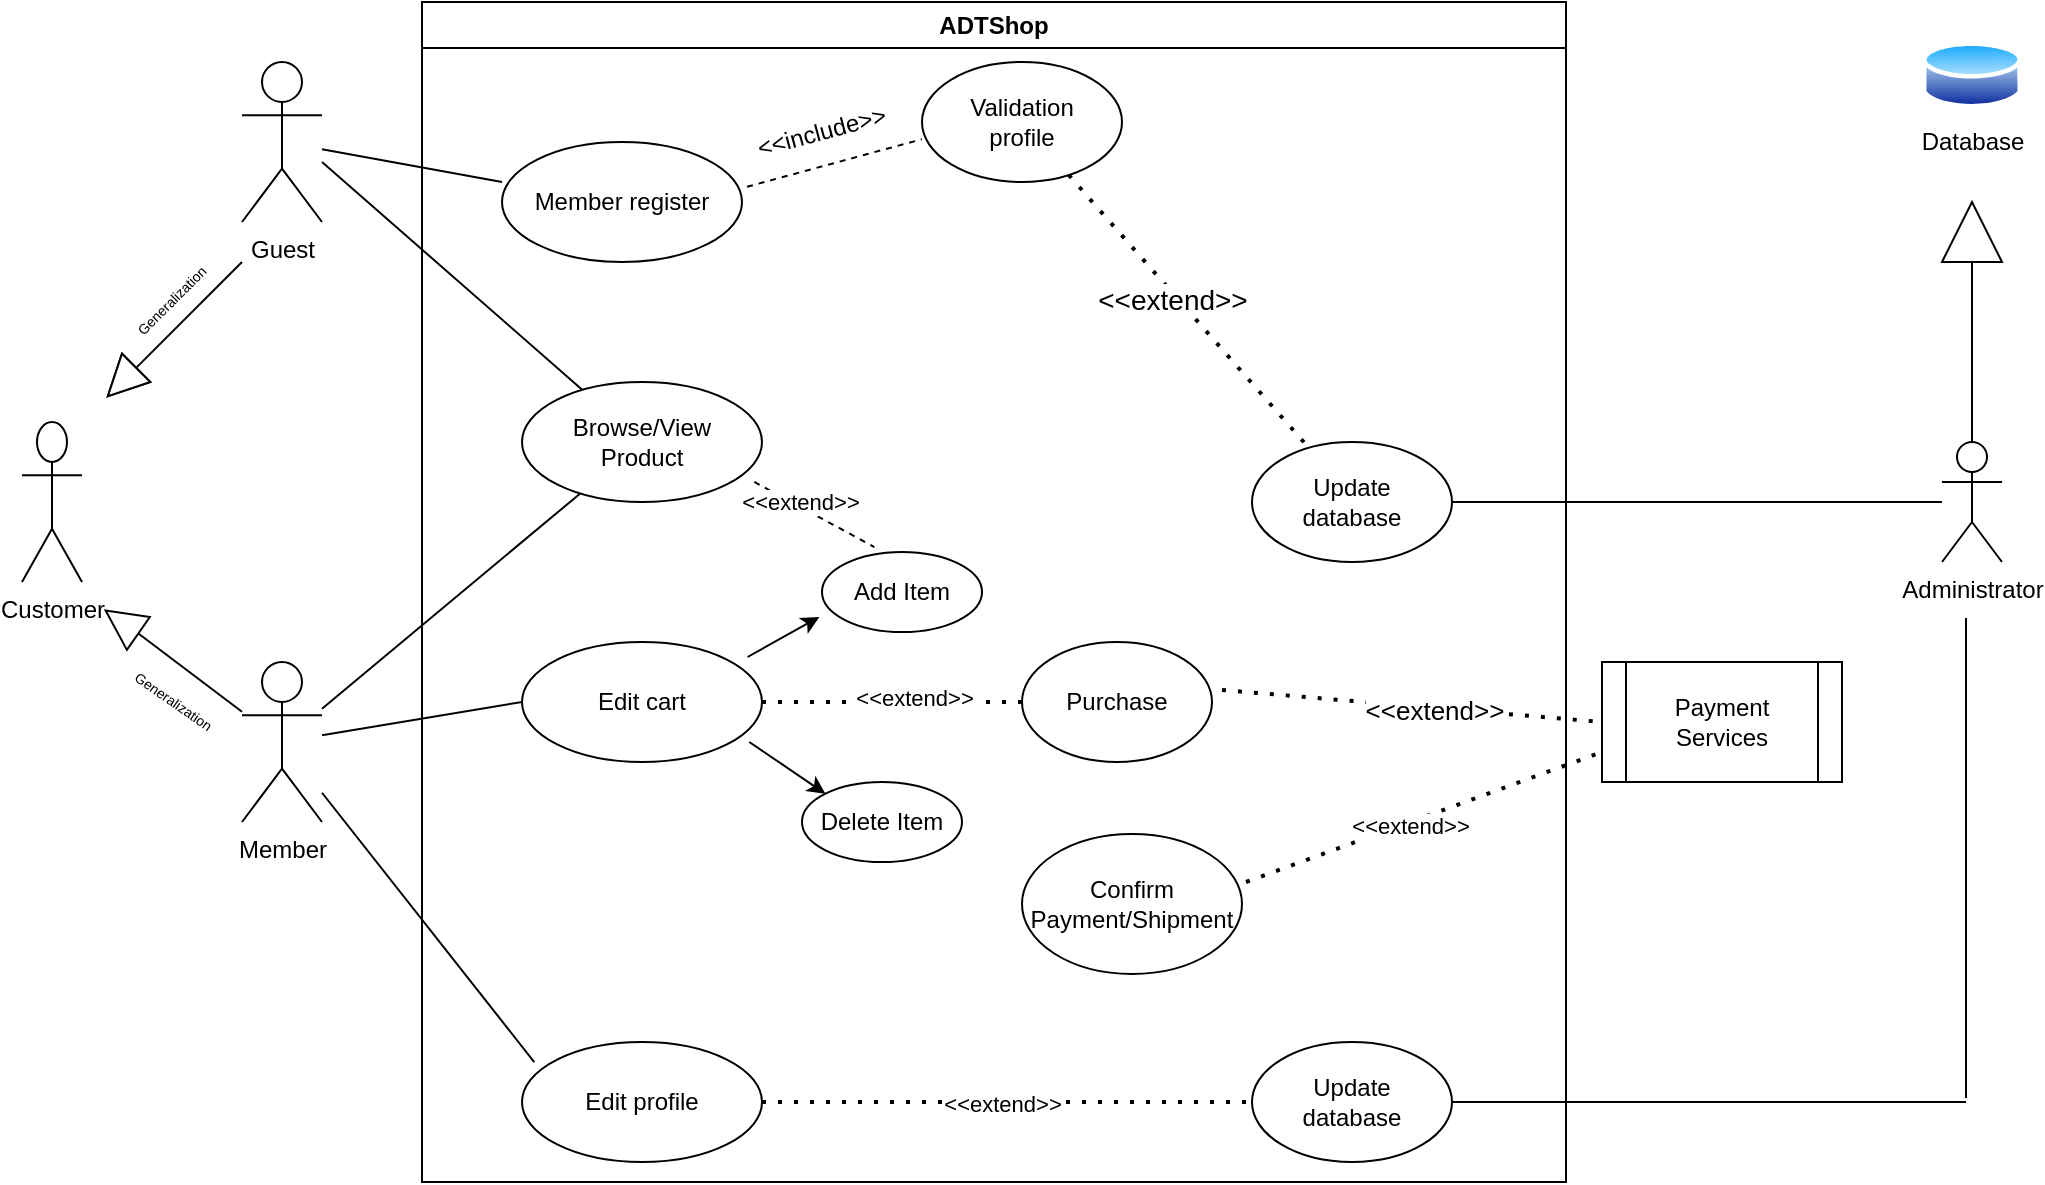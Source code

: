 <mxfile version="22.0.8" type="device">
  <diagram name="Page-1" id="N2N50s-fgw4lFtiQcmdh">
    <mxGraphModel dx="2614" dy="916" grid="1" gridSize="12" guides="1" tooltips="1" connect="1" arrows="1" fold="1" page="1" pageScale="1" pageWidth="850" pageHeight="1100" math="0" shadow="0">
      <root>
        <mxCell id="0" />
        <mxCell id="1" parent="0" />
        <mxCell id="M2O_3QjMa4VLskCS5rX2-1" value="Customer" style="shape=umlActor;verticalLabelPosition=bottom;verticalAlign=top;html=1;outlineConnect=0;" vertex="1" parent="1">
          <mxGeometry x="-60" y="250" width="30" height="80" as="geometry" />
        </mxCell>
        <mxCell id="M2O_3QjMa4VLskCS5rX2-8" value="Guest" style="shape=umlActor;verticalLabelPosition=bottom;verticalAlign=top;html=1;outlineConnect=0;" vertex="1" parent="1">
          <mxGeometry x="50" y="70" width="40" height="80" as="geometry" />
        </mxCell>
        <mxCell id="M2O_3QjMa4VLskCS5rX2-9" value="Member" style="shape=umlActor;verticalLabelPosition=bottom;verticalAlign=top;html=1;outlineConnect=0;" vertex="1" parent="1">
          <mxGeometry x="50" y="370" width="40" height="80" as="geometry" />
        </mxCell>
        <mxCell id="M2O_3QjMa4VLskCS5rX2-13" value="" style="endArrow=none;html=1;rounded=0;" edge="1" parent="1" source="M2O_3QjMa4VLskCS5rX2-14">
          <mxGeometry width="50" height="50" relative="1" as="geometry">
            <mxPoint y="220" as="sourcePoint" />
            <mxPoint x="50" y="170" as="targetPoint" />
          </mxGeometry>
        </mxCell>
        <mxCell id="M2O_3QjMa4VLskCS5rX2-14" value="" style="triangle;whiteSpace=wrap;html=1;rotation=-225;" vertex="1" parent="1">
          <mxGeometry x="-20" y="220" width="20" height="20" as="geometry" />
        </mxCell>
        <mxCell id="M2O_3QjMa4VLskCS5rX2-16" value="" style="triangle;whiteSpace=wrap;html=1;rotation=-225;" vertex="1" parent="1">
          <mxGeometry x="-20" y="220" width="20" height="20" as="geometry" />
        </mxCell>
        <mxCell id="M2O_3QjMa4VLskCS5rX2-19" value="" style="triangle;whiteSpace=wrap;html=1;rotation=-145;" vertex="1" parent="1">
          <mxGeometry x="-20" y="340" width="20" height="20" as="geometry" />
        </mxCell>
        <mxCell id="M2O_3QjMa4VLskCS5rX2-22" value="" style="endArrow=none;html=1;rounded=0;exitX=0;exitY=0.5;exitDx=0;exitDy=0;" edge="1" parent="1" source="M2O_3QjMa4VLskCS5rX2-19" target="M2O_3QjMa4VLskCS5rX2-9">
          <mxGeometry width="50" height="50" relative="1" as="geometry">
            <mxPoint x="20" y="370" as="sourcePoint" />
            <mxPoint x="80" y="340" as="targetPoint" />
          </mxGeometry>
        </mxCell>
        <mxCell id="M2O_3QjMa4VLskCS5rX2-23" value="Generalization" style="text;html=1;align=center;verticalAlign=middle;resizable=0;points=[];autosize=1;strokeColor=none;fillColor=none;rotation=35;fontSize=7;" vertex="1" parent="1">
          <mxGeometry x="-20" y="380" width="70" height="20" as="geometry" />
        </mxCell>
        <mxCell id="M2O_3QjMa4VLskCS5rX2-25" value="Generalization" style="text;html=1;align=center;verticalAlign=middle;resizable=0;points=[];autosize=1;strokeColor=none;fillColor=none;rotation=-45;fontSize=7;" vertex="1" parent="1">
          <mxGeometry x="-20" y="180" width="70" height="20" as="geometry" />
        </mxCell>
        <mxCell id="M2O_3QjMa4VLskCS5rX2-37" value="ADTShop" style="swimlane;whiteSpace=wrap;html=1;" vertex="1" parent="1">
          <mxGeometry x="140" y="40" width="572" height="590" as="geometry" />
        </mxCell>
        <mxCell id="M2O_3QjMa4VLskCS5rX2-38" value="Browse/View&lt;br&gt;Product" style="ellipse;whiteSpace=wrap;html=1;" vertex="1" parent="M2O_3QjMa4VLskCS5rX2-37">
          <mxGeometry x="50" y="190" width="120" height="60" as="geometry" />
        </mxCell>
        <mxCell id="M2O_3QjMa4VLskCS5rX2-40" value="Member register" style="ellipse;whiteSpace=wrap;html=1;" vertex="1" parent="M2O_3QjMa4VLskCS5rX2-37">
          <mxGeometry x="40" y="70" width="120" height="60" as="geometry" />
        </mxCell>
        <mxCell id="M2O_3QjMa4VLskCS5rX2-53" value="Validation&lt;br&gt;profile" style="ellipse;whiteSpace=wrap;html=1;" vertex="1" parent="M2O_3QjMa4VLskCS5rX2-37">
          <mxGeometry x="250" y="30" width="100" height="60" as="geometry" />
        </mxCell>
        <mxCell id="M2O_3QjMa4VLskCS5rX2-52" value="" style="endArrow=none;dashed=1;html=1;rounded=0;exitX=1.021;exitY=0.373;exitDx=0;exitDy=0;exitPerimeter=0;entryX=-0.001;entryY=0.644;entryDx=0;entryDy=0;entryPerimeter=0;" edge="1" parent="M2O_3QjMa4VLskCS5rX2-37" source="M2O_3QjMa4VLskCS5rX2-40" target="M2O_3QjMa4VLskCS5rX2-53">
          <mxGeometry width="50" height="50" relative="1" as="geometry">
            <mxPoint x="210" y="280" as="sourcePoint" />
            <mxPoint x="240" y="70" as="targetPoint" />
          </mxGeometry>
        </mxCell>
        <mxCell id="M2O_3QjMa4VLskCS5rX2-54" value="&amp;lt;&amp;lt;include&amp;gt;&amp;gt;" style="text;html=1;strokeColor=none;fillColor=none;align=center;verticalAlign=middle;whiteSpace=wrap;rounded=0;rotation=-15;" vertex="1" parent="M2O_3QjMa4VLskCS5rX2-37">
          <mxGeometry x="170" y="50" width="60" height="30" as="geometry" />
        </mxCell>
        <mxCell id="M2O_3QjMa4VLskCS5rX2-56" value="Update&lt;br&gt;database" style="ellipse;whiteSpace=wrap;html=1;" vertex="1" parent="M2O_3QjMa4VLskCS5rX2-37">
          <mxGeometry x="415" y="220" width="100" height="60" as="geometry" />
        </mxCell>
        <mxCell id="M2O_3QjMa4VLskCS5rX2-63" value="Edit profile" style="ellipse;whiteSpace=wrap;html=1;" vertex="1" parent="M2O_3QjMa4VLskCS5rX2-37">
          <mxGeometry x="50" y="520" width="120" height="60" as="geometry" />
        </mxCell>
        <mxCell id="M2O_3QjMa4VLskCS5rX2-64" value="Edit cart" style="ellipse;whiteSpace=wrap;html=1;" vertex="1" parent="M2O_3QjMa4VLskCS5rX2-37">
          <mxGeometry x="50" y="320" width="120" height="60" as="geometry" />
        </mxCell>
        <mxCell id="M2O_3QjMa4VLskCS5rX2-76" value="Add Item" style="ellipse;whiteSpace=wrap;html=1;" vertex="1" parent="M2O_3QjMa4VLskCS5rX2-37">
          <mxGeometry x="200" y="275" width="80" height="40" as="geometry" />
        </mxCell>
        <mxCell id="M2O_3QjMa4VLskCS5rX2-77" value="Delete Item" style="ellipse;whiteSpace=wrap;html=1;" vertex="1" parent="M2O_3QjMa4VLskCS5rX2-37">
          <mxGeometry x="190" y="390" width="80" height="40" as="geometry" />
        </mxCell>
        <mxCell id="M2O_3QjMa4VLskCS5rX2-81" value="" style="endArrow=classic;html=1;rounded=0;entryX=-0.017;entryY=0.813;entryDx=0;entryDy=0;exitX=0.94;exitY=0.125;exitDx=0;exitDy=0;entryPerimeter=0;exitPerimeter=0;" edge="1" parent="M2O_3QjMa4VLskCS5rX2-37" source="M2O_3QjMa4VLskCS5rX2-64" target="M2O_3QjMa4VLskCS5rX2-76">
          <mxGeometry width="50" height="50" relative="1" as="geometry">
            <mxPoint x="350" y="290" as="sourcePoint" />
            <mxPoint x="400" y="240" as="targetPoint" />
          </mxGeometry>
        </mxCell>
        <mxCell id="M2O_3QjMa4VLskCS5rX2-82" value="" style="endArrow=classic;html=1;rounded=0;entryX=0;entryY=0;entryDx=0;entryDy=0;exitX=0.947;exitY=0.833;exitDx=0;exitDy=0;exitPerimeter=0;" edge="1" parent="M2O_3QjMa4VLskCS5rX2-37" source="M2O_3QjMa4VLskCS5rX2-64" target="M2O_3QjMa4VLskCS5rX2-77">
          <mxGeometry width="50" height="50" relative="1" as="geometry">
            <mxPoint x="350" y="290" as="sourcePoint" />
            <mxPoint x="170" y="400" as="targetPoint" />
          </mxGeometry>
        </mxCell>
        <mxCell id="M2O_3QjMa4VLskCS5rX2-83" value="Purchase" style="ellipse;whiteSpace=wrap;html=1;" vertex="1" parent="M2O_3QjMa4VLskCS5rX2-37">
          <mxGeometry x="300" y="320" width="95" height="60" as="geometry" />
        </mxCell>
        <mxCell id="M2O_3QjMa4VLskCS5rX2-86" value="" style="endArrow=none;dashed=1;html=1;rounded=0;entryX=0.327;entryY=-0.062;entryDx=0;entryDy=0;entryPerimeter=0;exitX=0.968;exitY=0.833;exitDx=0;exitDy=0;exitPerimeter=0;" edge="1" parent="M2O_3QjMa4VLskCS5rX2-37" source="M2O_3QjMa4VLskCS5rX2-38" target="M2O_3QjMa4VLskCS5rX2-76">
          <mxGeometry width="50" height="50" relative="1" as="geometry">
            <mxPoint x="173" y="220" as="sourcePoint" />
            <mxPoint x="260" y="79" as="targetPoint" />
          </mxGeometry>
        </mxCell>
        <mxCell id="M2O_3QjMa4VLskCS5rX2-87" value="&amp;lt;&amp;lt;extend&amp;gt;&amp;gt;" style="edgeLabel;html=1;align=center;verticalAlign=middle;resizable=0;points=[];" vertex="1" connectable="0" parent="M2O_3QjMa4VLskCS5rX2-86">
          <mxGeometry x="-0.27" y="2" relative="1" as="geometry">
            <mxPoint as="offset" />
          </mxGeometry>
        </mxCell>
        <mxCell id="M2O_3QjMa4VLskCS5rX2-90" value="" style="endArrow=none;dashed=1;html=1;dashPattern=1 3;strokeWidth=2;rounded=0;exitX=1;exitY=0.5;exitDx=0;exitDy=0;entryX=0;entryY=0.5;entryDx=0;entryDy=0;" edge="1" parent="M2O_3QjMa4VLskCS5rX2-37" source="M2O_3QjMa4VLskCS5rX2-64" target="M2O_3QjMa4VLskCS5rX2-83">
          <mxGeometry width="50" height="50" relative="1" as="geometry">
            <mxPoint x="350" y="290" as="sourcePoint" />
            <mxPoint x="400" y="240" as="targetPoint" />
          </mxGeometry>
        </mxCell>
        <mxCell id="M2O_3QjMa4VLskCS5rX2-91" value="&amp;lt;&amp;lt;extend&amp;gt;&amp;gt;" style="edgeLabel;html=1;align=center;verticalAlign=middle;resizable=0;points=[];" vertex="1" connectable="0" parent="M2O_3QjMa4VLskCS5rX2-90">
          <mxGeometry x="0.172" y="2" relative="1" as="geometry">
            <mxPoint as="offset" />
          </mxGeometry>
        </mxCell>
        <mxCell id="M2O_3QjMa4VLskCS5rX2-92" value="Confirm&lt;br&gt;Payment/Shipment" style="ellipse;whiteSpace=wrap;html=1;" vertex="1" parent="M2O_3QjMa4VLskCS5rX2-37">
          <mxGeometry x="300" y="416" width="110" height="70" as="geometry" />
        </mxCell>
        <mxCell id="M2O_3QjMa4VLskCS5rX2-93" value="" style="endArrow=none;dashed=1;html=1;dashPattern=1 3;strokeWidth=2;rounded=0;entryX=0;entryY=0.5;entryDx=0;entryDy=0;" edge="1" parent="M2O_3QjMa4VLskCS5rX2-37" target="M2O_3QjMa4VLskCS5rX2-99">
          <mxGeometry width="50" height="50" relative="1" as="geometry">
            <mxPoint x="400" y="344" as="sourcePoint" />
            <mxPoint x="580" y="332" as="targetPoint" />
          </mxGeometry>
        </mxCell>
        <mxCell id="M2O_3QjMa4VLskCS5rX2-94" value="&lt;font style=&quot;font-size: 13px;&quot;&gt;&amp;lt;&amp;lt;extend&amp;gt;&amp;gt;&lt;/font&gt;" style="edgeLabel;html=1;align=center;verticalAlign=middle;resizable=0;points=[];" vertex="1" connectable="0" parent="M2O_3QjMa4VLskCS5rX2-93">
          <mxGeometry x="0.111" y="-1" relative="1" as="geometry">
            <mxPoint as="offset" />
          </mxGeometry>
        </mxCell>
        <mxCell id="M2O_3QjMa4VLskCS5rX2-96" value="" style="endArrow=none;dashed=1;html=1;dashPattern=1 3;strokeWidth=2;rounded=0;entryX=0.295;entryY=0.069;entryDx=0;entryDy=0;entryPerimeter=0;" edge="1" parent="M2O_3QjMa4VLskCS5rX2-37" source="M2O_3QjMa4VLskCS5rX2-53" target="M2O_3QjMa4VLskCS5rX2-56">
          <mxGeometry width="50" height="50" relative="1" as="geometry">
            <mxPoint x="350" y="290" as="sourcePoint" />
            <mxPoint x="400" y="240" as="targetPoint" />
          </mxGeometry>
        </mxCell>
        <mxCell id="M2O_3QjMa4VLskCS5rX2-97" value="&lt;font style=&quot;font-size: 14px;&quot;&gt;&amp;lt;&amp;lt;extend&amp;gt;&amp;gt;&lt;/font&gt;" style="edgeLabel;html=1;align=center;verticalAlign=middle;resizable=0;points=[];" vertex="1" connectable="0" parent="M2O_3QjMa4VLskCS5rX2-96">
          <mxGeometry x="-0.122" y="-2" relative="1" as="geometry">
            <mxPoint as="offset" />
          </mxGeometry>
        </mxCell>
        <mxCell id="M2O_3QjMa4VLskCS5rX2-100" value="Update&lt;br&gt;database" style="ellipse;whiteSpace=wrap;html=1;" vertex="1" parent="M2O_3QjMa4VLskCS5rX2-37">
          <mxGeometry x="415" y="520" width="100" height="60" as="geometry" />
        </mxCell>
        <mxCell id="M2O_3QjMa4VLskCS5rX2-95" value="" style="endArrow=none;dashed=1;html=1;dashPattern=1 3;strokeWidth=2;rounded=0;exitX=1;exitY=0.5;exitDx=0;exitDy=0;entryX=0;entryY=0.5;entryDx=0;entryDy=0;" edge="1" parent="M2O_3QjMa4VLskCS5rX2-37" source="M2O_3QjMa4VLskCS5rX2-63" target="M2O_3QjMa4VLskCS5rX2-100">
          <mxGeometry width="50" height="50" relative="1" as="geometry">
            <mxPoint x="350" y="540" as="sourcePoint" />
            <mxPoint x="470" y="550" as="targetPoint" />
          </mxGeometry>
        </mxCell>
        <mxCell id="M2O_3QjMa4VLskCS5rX2-107" value="&amp;lt;&amp;lt;extend&amp;gt;&amp;gt;" style="edgeLabel;html=1;align=center;verticalAlign=middle;resizable=0;points=[];" vertex="1" connectable="0" parent="M2O_3QjMa4VLskCS5rX2-95">
          <mxGeometry x="-0.021" y="-1" relative="1" as="geometry">
            <mxPoint as="offset" />
          </mxGeometry>
        </mxCell>
        <mxCell id="M2O_3QjMa4VLskCS5rX2-47" value="Administrator" style="shape=umlActor;verticalLabelPosition=bottom;verticalAlign=top;html=1;outlineConnect=0;" vertex="1" parent="1">
          <mxGeometry x="900" y="260" width="30" height="60" as="geometry" />
        </mxCell>
        <mxCell id="M2O_3QjMa4VLskCS5rX2-48" value="" style="endArrow=none;html=1;rounded=0;entryX=0;entryY=0.333;entryDx=0;entryDy=0;entryPerimeter=0;" edge="1" parent="1" source="M2O_3QjMa4VLskCS5rX2-8" target="M2O_3QjMa4VLskCS5rX2-40">
          <mxGeometry width="50" height="50" relative="1" as="geometry">
            <mxPoint x="180" y="140" as="sourcePoint" />
            <mxPoint x="230" y="90" as="targetPoint" />
          </mxGeometry>
        </mxCell>
        <mxCell id="M2O_3QjMa4VLskCS5rX2-49" value="" style="endArrow=none;html=1;rounded=0;" edge="1" parent="1" target="M2O_3QjMa4VLskCS5rX2-38">
          <mxGeometry width="50" height="50" relative="1" as="geometry">
            <mxPoint x="90" y="120" as="sourcePoint" />
            <mxPoint x="200" y="130" as="targetPoint" />
          </mxGeometry>
        </mxCell>
        <mxCell id="M2O_3QjMa4VLskCS5rX2-50" value="" style="endArrow=none;html=1;rounded=0;" edge="1" parent="1" source="M2O_3QjMa4VLskCS5rX2-9" target="M2O_3QjMa4VLskCS5rX2-38">
          <mxGeometry width="50" height="50" relative="1" as="geometry">
            <mxPoint x="180" y="410" as="sourcePoint" />
            <mxPoint x="230" y="360" as="targetPoint" />
          </mxGeometry>
        </mxCell>
        <mxCell id="M2O_3QjMa4VLskCS5rX2-69" value="" style="endArrow=none;html=1;rounded=0;exitX=1;exitY=0.5;exitDx=0;exitDy=0;" edge="1" parent="1" source="M2O_3QjMa4VLskCS5rX2-56" target="M2O_3QjMa4VLskCS5rX2-47">
          <mxGeometry width="50" height="50" relative="1" as="geometry">
            <mxPoint x="450" y="310" as="sourcePoint" />
            <mxPoint x="500" y="260" as="targetPoint" />
          </mxGeometry>
        </mxCell>
        <mxCell id="M2O_3QjMa4VLskCS5rX2-71" value="" style="endArrow=none;html=1;rounded=0;entryX=0.5;entryY=0;entryDx=0;entryDy=0;entryPerimeter=0;exitX=0;exitY=0.5;exitDx=0;exitDy=0;exitPerimeter=0;" edge="1" parent="1" source="M2O_3QjMa4VLskCS5rX2-72" target="M2O_3QjMa4VLskCS5rX2-47">
          <mxGeometry width="50" height="50" relative="1" as="geometry">
            <mxPoint x="915" y="180" as="sourcePoint" />
            <mxPoint x="500" y="260" as="targetPoint" />
          </mxGeometry>
        </mxCell>
        <mxCell id="M2O_3QjMa4VLskCS5rX2-58" value="" style="image;aspect=fixed;perimeter=ellipsePerimeter;html=1;align=center;shadow=0;dashed=0;spacingTop=3;image=img/lib/active_directory/database.svg;" vertex="1" parent="1">
          <mxGeometry x="890" y="58" width="50" height="37" as="geometry" />
        </mxCell>
        <mxCell id="M2O_3QjMa4VLskCS5rX2-72" value="" style="triangle;whiteSpace=wrap;html=1;rotation=-90;" vertex="1" parent="1">
          <mxGeometry x="900" y="140" width="30" height="30" as="geometry" />
        </mxCell>
        <mxCell id="M2O_3QjMa4VLskCS5rX2-75" value="Database&lt;br&gt;" style="text;html=1;align=center;verticalAlign=middle;resizable=0;points=[];autosize=1;strokeColor=none;fillColor=none;" vertex="1" parent="1">
          <mxGeometry x="880" y="95" width="70" height="30" as="geometry" />
        </mxCell>
        <mxCell id="M2O_3QjMa4VLskCS5rX2-78" value="" style="endArrow=none;html=1;rounded=0;entryX=0;entryY=0.5;entryDx=0;entryDy=0;" edge="1" parent="1" source="M2O_3QjMa4VLskCS5rX2-9" target="M2O_3QjMa4VLskCS5rX2-64">
          <mxGeometry width="50" height="50" relative="1" as="geometry">
            <mxPoint x="490" y="330" as="sourcePoint" />
            <mxPoint x="540" y="280" as="targetPoint" />
          </mxGeometry>
        </mxCell>
        <mxCell id="M2O_3QjMa4VLskCS5rX2-79" value="" style="endArrow=none;html=1;rounded=0;entryX=0.051;entryY=0.167;entryDx=0;entryDy=0;entryPerimeter=0;" edge="1" parent="1" source="M2O_3QjMa4VLskCS5rX2-9" target="M2O_3QjMa4VLskCS5rX2-63">
          <mxGeometry width="50" height="50" relative="1" as="geometry">
            <mxPoint x="100" y="420" as="sourcePoint" />
            <mxPoint x="540" y="280" as="targetPoint" />
          </mxGeometry>
        </mxCell>
        <mxCell id="M2O_3QjMa4VLskCS5rX2-99" value="Payment&lt;br&gt;Services" style="shape=process;whiteSpace=wrap;html=1;backgroundOutline=1;" vertex="1" parent="1">
          <mxGeometry x="730" y="370" width="120" height="60" as="geometry" />
        </mxCell>
        <mxCell id="M2O_3QjMa4VLskCS5rX2-101" value="" style="endArrow=none;html=1;rounded=0;exitX=1;exitY=0.5;exitDx=0;exitDy=0;" edge="1" parent="1" source="M2O_3QjMa4VLskCS5rX2-100">
          <mxGeometry width="50" height="50" relative="1" as="geometry">
            <mxPoint x="540" y="434" as="sourcePoint" />
            <mxPoint x="912" y="590" as="targetPoint" />
          </mxGeometry>
        </mxCell>
        <mxCell id="M2O_3QjMa4VLskCS5rX2-103" value="" style="endArrow=none;html=1;rounded=0;" edge="1" parent="1">
          <mxGeometry width="50" height="50" relative="1" as="geometry">
            <mxPoint x="912" y="348" as="sourcePoint" />
            <mxPoint x="912" y="588" as="targetPoint" />
          </mxGeometry>
        </mxCell>
        <mxCell id="M2O_3QjMa4VLskCS5rX2-105" value="" style="endArrow=none;dashed=1;html=1;dashPattern=1 3;strokeWidth=2;rounded=0;entryX=0;entryY=0.75;entryDx=0;entryDy=0;" edge="1" parent="1" target="M2O_3QjMa4VLskCS5rX2-99">
          <mxGeometry width="50" height="50" relative="1" as="geometry">
            <mxPoint x="552" y="480" as="sourcePoint" />
            <mxPoint x="590" y="384" as="targetPoint" />
          </mxGeometry>
        </mxCell>
        <mxCell id="M2O_3QjMa4VLskCS5rX2-106" value="&amp;lt;&amp;lt;extend&amp;gt;&amp;gt;" style="edgeLabel;html=1;align=center;verticalAlign=middle;resizable=0;points=[];" vertex="1" connectable="0" parent="M2O_3QjMa4VLskCS5rX2-105">
          <mxGeometry x="-0.089" y="-2" relative="1" as="geometry">
            <mxPoint as="offset" />
          </mxGeometry>
        </mxCell>
      </root>
    </mxGraphModel>
  </diagram>
</mxfile>
